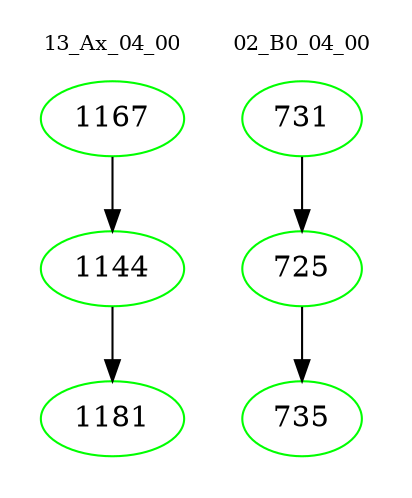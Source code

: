 digraph{
subgraph cluster_0 {
color = white
label = "13_Ax_04_00";
fontsize=10;
T0_1167 [label="1167", color="green"]
T0_1167 -> T0_1144 [color="black"]
T0_1144 [label="1144", color="green"]
T0_1144 -> T0_1181 [color="black"]
T0_1181 [label="1181", color="green"]
}
subgraph cluster_1 {
color = white
label = "02_B0_04_00";
fontsize=10;
T1_731 [label="731", color="green"]
T1_731 -> T1_725 [color="black"]
T1_725 [label="725", color="green"]
T1_725 -> T1_735 [color="black"]
T1_735 [label="735", color="green"]
}
}
